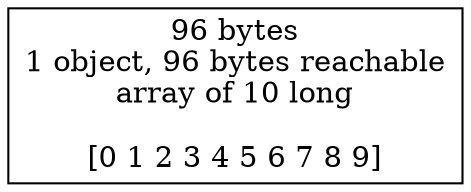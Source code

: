 digraph {
graph [layout=dot,rankdir=LR];
"31863619592" [label="96 bytes
1 object, 96 bytes reachable
array of 10 long

[0 1 2 3 4 5 6 7 8 9]",shape=box];
} 